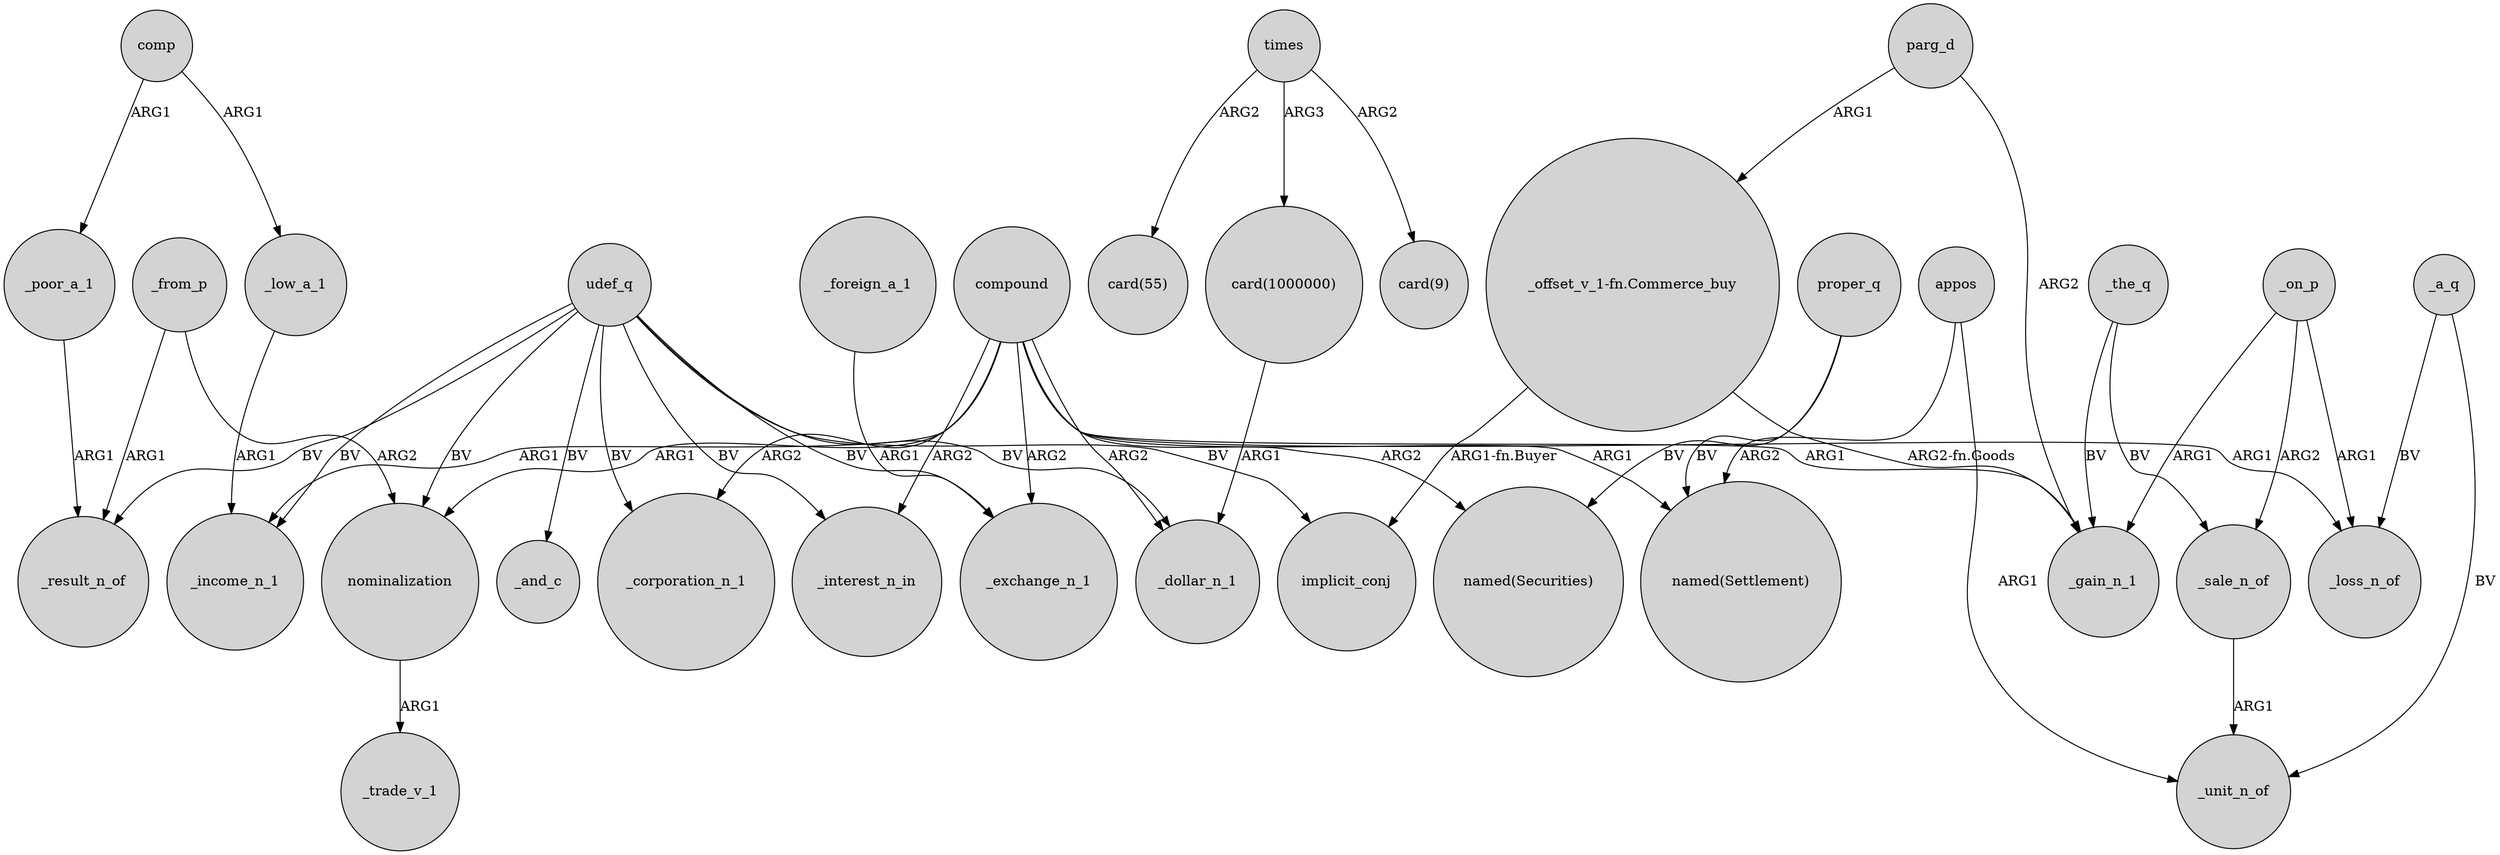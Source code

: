 digraph {
	node [shape=circle style=filled]
	parg_d -> "_offset_v_1-fn.Commerce_buy" [label=ARG1]
	_a_q -> _loss_n_of [label=BV]
	appos -> _unit_n_of [label=ARG1]
	comp -> _low_a_1 [label=ARG1]
	proper_q -> "named(Securities)" [label=BV]
	"_offset_v_1-fn.Commerce_buy" -> implicit_conj [label="ARG1-fn.Buyer"]
	times -> "card(55)" [label=ARG2]
	_on_p -> _sale_n_of [label=ARG2]
	_on_p -> _loss_n_of [label=ARG1]
	udef_q -> _income_n_1 [label=BV]
	_poor_a_1 -> _result_n_of [label=ARG1]
	udef_q -> nominalization [label=BV]
	udef_q -> _exchange_n_1 [label=BV]
	times -> "card(1000000)" [label=ARG3]
	"_offset_v_1-fn.Commerce_buy" -> _gain_n_1 [label="ARG2-fn.Goods"]
	compound -> _dollar_n_1 [label=ARG2]
	udef_q -> _and_c [label=BV]
	parg_d -> _gain_n_1 [label=ARG2]
	_from_p -> nominalization [label=ARG2]
	compound -> _exchange_n_1 [label=ARG2]
	compound -> nominalization [label=ARG1]
	compound -> _loss_n_of [label=ARG1]
	compound -> _income_n_1 [label=ARG1]
	_foreign_a_1 -> _exchange_n_1 [label=ARG1]
	_the_q -> _gain_n_1 [label=BV]
	compound -> "named(Securities)" [label=ARG2]
	udef_q -> _dollar_n_1 [label=BV]
	"card(1000000)" -> _dollar_n_1 [label=ARG1]
	appos -> "named(Settlement)" [label=ARG2]
	_sale_n_of -> _unit_n_of [label=ARG1]
	proper_q -> "named(Settlement)" [label=BV]
	compound -> _corporation_n_1 [label=ARG2]
	udef_q -> _corporation_n_1 [label=BV]
	udef_q -> _interest_n_in [label=BV]
	_on_p -> _gain_n_1 [label=ARG1]
	compound -> _gain_n_1 [label=ARG1]
	compound -> "named(Settlement)" [label=ARG1]
	comp -> _poor_a_1 [label=ARG1]
	_low_a_1 -> _income_n_1 [label=ARG1]
	udef_q -> _result_n_of [label=BV]
	_the_q -> _sale_n_of [label=BV]
	times -> "card(9)" [label=ARG2]
	_from_p -> _result_n_of [label=ARG1]
	udef_q -> implicit_conj [label=BV]
	_a_q -> _unit_n_of [label=BV]
	nominalization -> _trade_v_1 [label=ARG1]
	compound -> _interest_n_in [label=ARG2]
}
